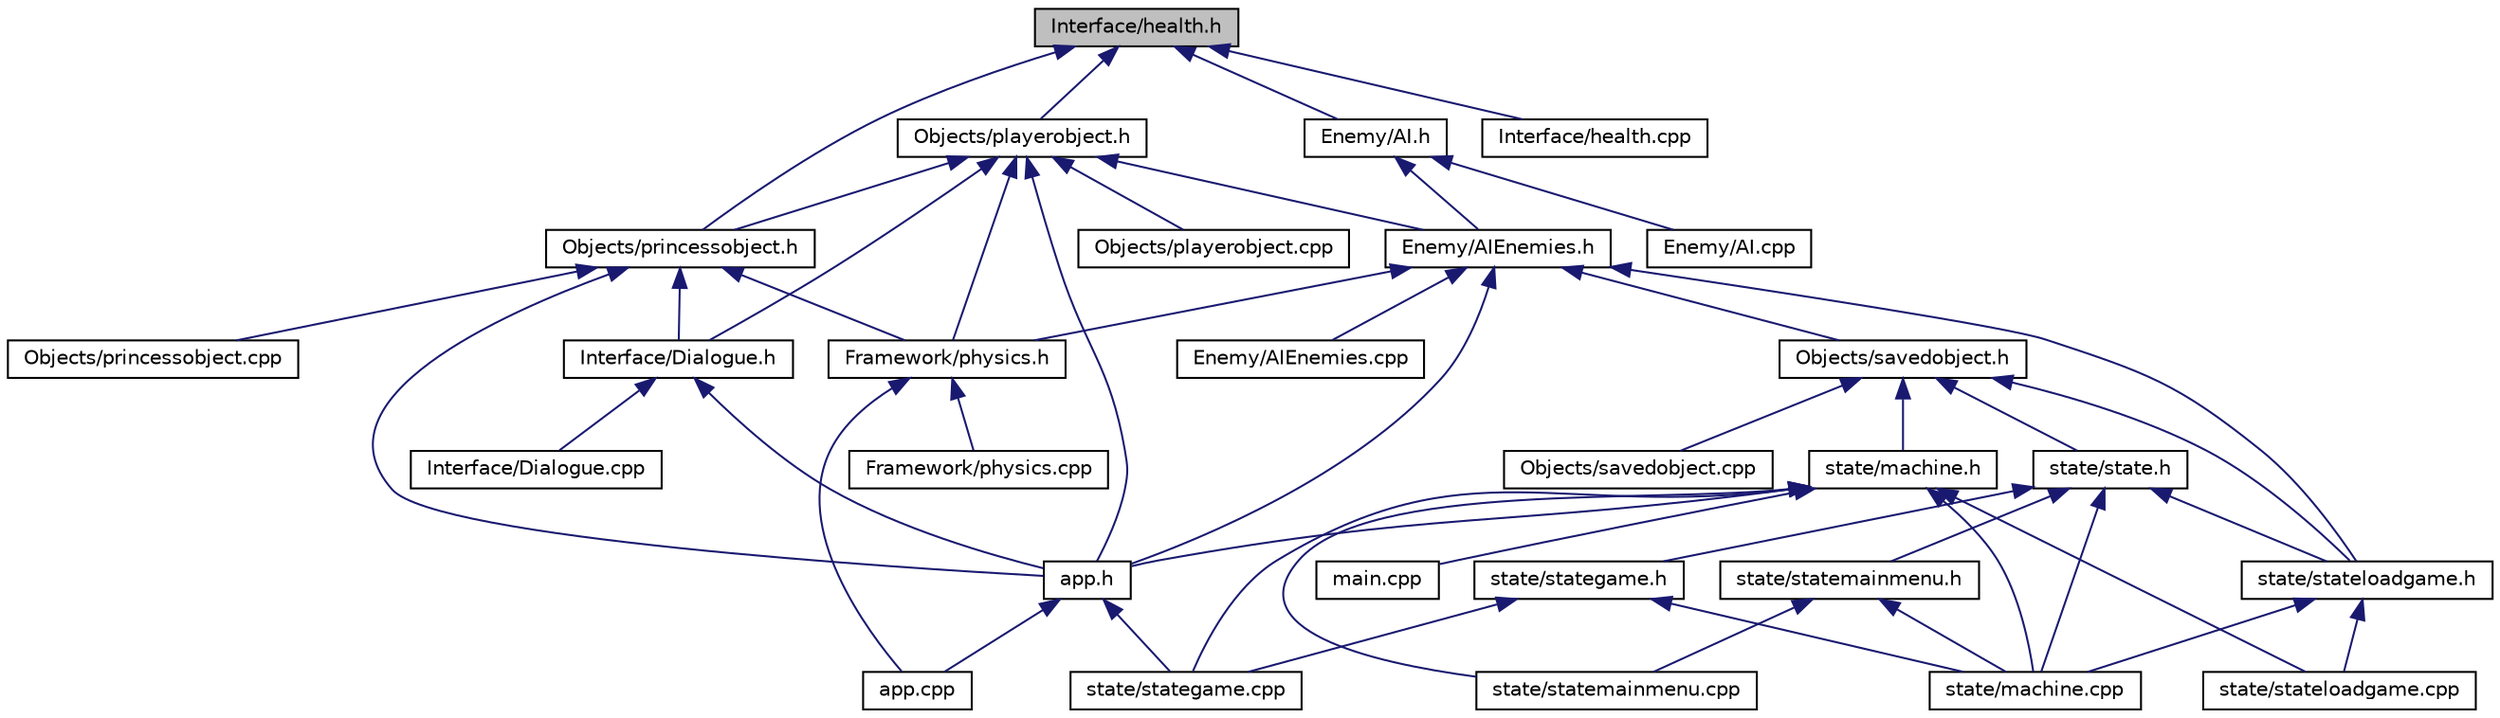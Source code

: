 digraph "Interface/health.h"
{
  edge [fontname="Helvetica",fontsize="10",labelfontname="Helvetica",labelfontsize="10"];
  node [fontname="Helvetica",fontsize="10",shape=record];
  Node1 [label="Interface/health.h",height=0.2,width=0.4,color="black", fillcolor="grey75", style="filled", fontcolor="black"];
  Node1 -> Node2 [dir="back",color="midnightblue",fontsize="10",style="solid"];
  Node2 [label="Objects/playerobject.h",height=0.2,width=0.4,color="black", fillcolor="white", style="filled",URL="$playerobject_8h.html"];
  Node2 -> Node3 [dir="back",color="midnightblue",fontsize="10",style="solid"];
  Node3 [label="app.h",height=0.2,width=0.4,color="black", fillcolor="white", style="filled",URL="$app_8h.html"];
  Node3 -> Node4 [dir="back",color="midnightblue",fontsize="10",style="solid"];
  Node4 [label="app.cpp",height=0.2,width=0.4,color="black", fillcolor="white", style="filled",URL="$app_8cpp.html"];
  Node3 -> Node5 [dir="back",color="midnightblue",fontsize="10",style="solid"];
  Node5 [label="state/stategame.cpp",height=0.2,width=0.4,color="black", fillcolor="white", style="filled",URL="$stategame_8cpp.html"];
  Node2 -> Node6 [dir="back",color="midnightblue",fontsize="10",style="solid"];
  Node6 [label="Objects/princessobject.h",height=0.2,width=0.4,color="black", fillcolor="white", style="filled",URL="$princessobject_8h.html"];
  Node6 -> Node3 [dir="back",color="midnightblue",fontsize="10",style="solid"];
  Node6 -> Node7 [dir="back",color="midnightblue",fontsize="10",style="solid"];
  Node7 [label="Interface/Dialogue.h",height=0.2,width=0.4,color="black", fillcolor="white", style="filled",URL="$Dialogue_8h.html"];
  Node7 -> Node3 [dir="back",color="midnightblue",fontsize="10",style="solid"];
  Node7 -> Node8 [dir="back",color="midnightblue",fontsize="10",style="solid"];
  Node8 [label="Interface/Dialogue.cpp",height=0.2,width=0.4,color="black", fillcolor="white", style="filled",URL="$Dialogue_8cpp.html"];
  Node6 -> Node9 [dir="back",color="midnightblue",fontsize="10",style="solid"];
  Node9 [label="Framework/physics.h",height=0.2,width=0.4,color="black", fillcolor="white", style="filled",URL="$physics_8h.html"];
  Node9 -> Node4 [dir="back",color="midnightblue",fontsize="10",style="solid"];
  Node9 -> Node10 [dir="back",color="midnightblue",fontsize="10",style="solid"];
  Node10 [label="Framework/physics.cpp",height=0.2,width=0.4,color="black", fillcolor="white", style="filled",URL="$physics_8cpp.html"];
  Node6 -> Node11 [dir="back",color="midnightblue",fontsize="10",style="solid"];
  Node11 [label="Objects/princessobject.cpp",height=0.2,width=0.4,color="black", fillcolor="white", style="filled",URL="$princessobject_8cpp.html"];
  Node2 -> Node12 [dir="back",color="midnightblue",fontsize="10",style="solid"];
  Node12 [label="Enemy/AIEnemies.h",height=0.2,width=0.4,color="black", fillcolor="white", style="filled",URL="$AIEnemies_8h.html"];
  Node12 -> Node3 [dir="back",color="midnightblue",fontsize="10",style="solid"];
  Node12 -> Node13 [dir="back",color="midnightblue",fontsize="10",style="solid"];
  Node13 [label="Objects/savedobject.h",height=0.2,width=0.4,color="black", fillcolor="white", style="filled",URL="$savedobject_8h.html"];
  Node13 -> Node14 [dir="back",color="midnightblue",fontsize="10",style="solid"];
  Node14 [label="state/machine.h",height=0.2,width=0.4,color="black", fillcolor="white", style="filled",URL="$machine_8h.html"];
  Node14 -> Node3 [dir="back",color="midnightblue",fontsize="10",style="solid"];
  Node14 -> Node15 [dir="back",color="midnightblue",fontsize="10",style="solid"];
  Node15 [label="main.cpp",height=0.2,width=0.4,color="black", fillcolor="white", style="filled",URL="$main_8cpp.html"];
  Node14 -> Node16 [dir="back",color="midnightblue",fontsize="10",style="solid"];
  Node16 [label="state/machine.cpp",height=0.2,width=0.4,color="black", fillcolor="white", style="filled",URL="$machine_8cpp.html"];
  Node14 -> Node5 [dir="back",color="midnightblue",fontsize="10",style="solid"];
  Node14 -> Node17 [dir="back",color="midnightblue",fontsize="10",style="solid"];
  Node17 [label="state/stateloadgame.cpp",height=0.2,width=0.4,color="black", fillcolor="white", style="filled",URL="$stateloadgame_8cpp.html"];
  Node14 -> Node18 [dir="back",color="midnightblue",fontsize="10",style="solid"];
  Node18 [label="state/statemainmenu.cpp",height=0.2,width=0.4,color="black", fillcolor="white", style="filled",URL="$statemainmenu_8cpp.html"];
  Node13 -> Node19 [dir="back",color="midnightblue",fontsize="10",style="solid"];
  Node19 [label="Objects/savedobject.cpp",height=0.2,width=0.4,color="black", fillcolor="white", style="filled",URL="$savedobject_8cpp.html"];
  Node13 -> Node20 [dir="back",color="midnightblue",fontsize="10",style="solid"];
  Node20 [label="state/state.h",height=0.2,width=0.4,color="black", fillcolor="white", style="filled",URL="$state_8h.html"];
  Node20 -> Node16 [dir="back",color="midnightblue",fontsize="10",style="solid"];
  Node20 -> Node21 [dir="back",color="midnightblue",fontsize="10",style="solid"];
  Node21 [label="state/statemainmenu.h",height=0.2,width=0.4,color="black", fillcolor="white", style="filled",URL="$statemainmenu_8h.html"];
  Node21 -> Node16 [dir="back",color="midnightblue",fontsize="10",style="solid"];
  Node21 -> Node18 [dir="back",color="midnightblue",fontsize="10",style="solid"];
  Node20 -> Node22 [dir="back",color="midnightblue",fontsize="10",style="solid"];
  Node22 [label="state/stategame.h",height=0.2,width=0.4,color="black", fillcolor="white", style="filled",URL="$stategame_8h.html"];
  Node22 -> Node16 [dir="back",color="midnightblue",fontsize="10",style="solid"];
  Node22 -> Node5 [dir="back",color="midnightblue",fontsize="10",style="solid"];
  Node20 -> Node23 [dir="back",color="midnightblue",fontsize="10",style="solid"];
  Node23 [label="state/stateloadgame.h",height=0.2,width=0.4,color="black", fillcolor="white", style="filled",URL="$stateloadgame_8h.html"];
  Node23 -> Node16 [dir="back",color="midnightblue",fontsize="10",style="solid"];
  Node23 -> Node17 [dir="back",color="midnightblue",fontsize="10",style="solid"];
  Node13 -> Node23 [dir="back",color="midnightblue",fontsize="10",style="solid"];
  Node12 -> Node9 [dir="back",color="midnightblue",fontsize="10",style="solid"];
  Node12 -> Node24 [dir="back",color="midnightblue",fontsize="10",style="solid"];
  Node24 [label="Enemy/AIEnemies.cpp",height=0.2,width=0.4,color="black", fillcolor="white", style="filled",URL="$AIEnemies_8cpp.html"];
  Node12 -> Node23 [dir="back",color="midnightblue",fontsize="10",style="solid"];
  Node2 -> Node7 [dir="back",color="midnightblue",fontsize="10",style="solid"];
  Node2 -> Node9 [dir="back",color="midnightblue",fontsize="10",style="solid"];
  Node2 -> Node25 [dir="back",color="midnightblue",fontsize="10",style="solid"];
  Node25 [label="Objects/playerobject.cpp",height=0.2,width=0.4,color="black", fillcolor="white", style="filled",URL="$playerobject_8cpp.html"];
  Node1 -> Node6 [dir="back",color="midnightblue",fontsize="10",style="solid"];
  Node1 -> Node26 [dir="back",color="midnightblue",fontsize="10",style="solid"];
  Node26 [label="Enemy/AI.h",height=0.2,width=0.4,color="black", fillcolor="white", style="filled",URL="$AI_8h.html"];
  Node26 -> Node12 [dir="back",color="midnightblue",fontsize="10",style="solid"];
  Node26 -> Node27 [dir="back",color="midnightblue",fontsize="10",style="solid"];
  Node27 [label="Enemy/AI.cpp",height=0.2,width=0.4,color="black", fillcolor="white", style="filled",URL="$AI_8cpp.html"];
  Node1 -> Node28 [dir="back",color="midnightblue",fontsize="10",style="solid"];
  Node28 [label="Interface/health.cpp",height=0.2,width=0.4,color="black", fillcolor="white", style="filled",URL="$health_8cpp.html"];
}
